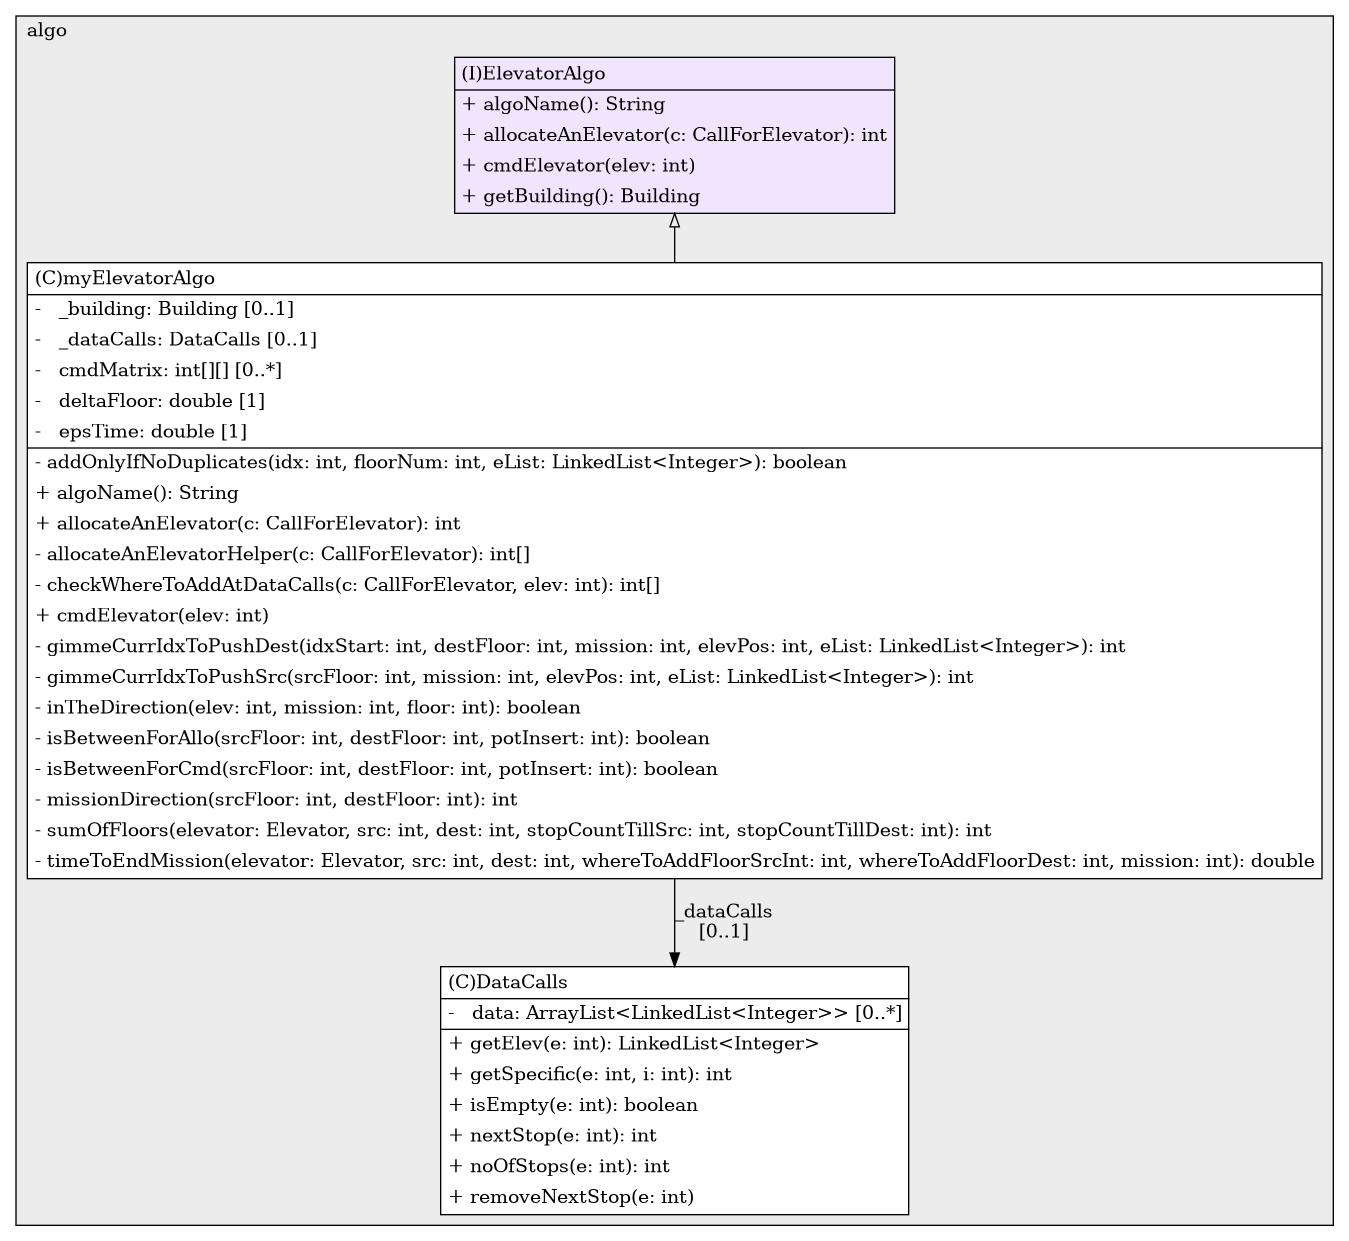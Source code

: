 @startuml

/' diagram meta data start
config=StructureConfiguration;
{
  "projectClassification": {
    "searchMode": "OpenProject", // OpenProject, AllProjects
    "includedProjects": "",
    "pathEndKeywords": "*.impl",
    "isClientPath": "",
    "isClientName": "",
    "isTestPath": "",
    "isTestName": "",
    "isMappingPath": "",
    "isMappingName": "",
    "isDataAccessPath": "",
    "isDataAccessName": "",
    "isDataStructurePath": "",
    "isDataStructureName": "",
    "isInterfaceStructuresPath": "",
    "isInterfaceStructuresName": "",
    "isEntryPointPath": "",
    "isEntryPointName": ""
  },
  "graphRestriction": {
    "classPackageExcludeFilter": "",
    "classPackageIncludeFilter": "",
    "classNameExcludeFilter": "",
    "classNameIncludeFilter": "",
    "methodNameExcludeFilter": "",
    "methodNameIncludeFilter": "",
    "removeByInheritance": "", // inheritance/annotation based filtering is done in a second step
    "removeByAnnotation": "",
    "removeByClassPackage": "", // cleanup the graph after inheritance/annotation based filtering is done
    "removeByClassName": "",
    "cutMappings": false,
    "cutEnum": true,
    "cutTests": true,
    "cutClient": true,
    "cutDataAccess": false,
    "cutInterfaceStructures": false,
    "cutDataStructures": false,
    "cutGetterAndSetter": true,
    "cutConstructors": true
  },
  "graphTraversal": {
    "forwardDepth": 6,
    "backwardDepth": 6,
    "classPackageExcludeFilter": "",
    "classPackageIncludeFilter": "",
    "classNameExcludeFilter": "",
    "classNameIncludeFilter": "",
    "methodNameExcludeFilter": "",
    "methodNameIncludeFilter": "",
    "hideMappings": false,
    "hideDataStructures": false,
    "hidePrivateMethods": true,
    "hideInterfaceCalls": true, // indirection: implementation -> interface (is hidden) -> implementation
    "onlyShowApplicationEntryPoints": false // root node is included
  },
  "details": {
    "aggregation": "GroupByClass", // ByClass, GroupByClass, None
    "showClassGenericTypes": true,
    "showMethods": true,
    "showMethodParameterNames": true,
    "showMethodParameterTypes": true,
    "showMethodReturnType": true,
    "showPackageLevels": 2,
    "showDetailedClassStructure": true
  },
  "rootClass": "ex0.algo.ElevatorAlgo"
}
diagram meta data end '/



digraph g {
    rankdir="TB"
    splines=polyline
    

'nodes 
subgraph cluster_2996819 { 
   	label=algo
	labeljust=l
	fillcolor="#ececec"
	style=filled
   
   DataCalls476122052[
	label=<<TABLE BORDER="1" CELLBORDER="0" CELLPADDING="4" CELLSPACING="0">
<TR><TD ALIGN="LEFT" >(C)DataCalls</TD></TR>
<HR/>
<TR><TD ALIGN="LEFT" >-   data: ArrayList&lt;LinkedList&lt;Integer&gt;&gt; [0..*]</TD></TR>
<HR/>
<TR><TD ALIGN="LEFT" >+ getElev(e: int): LinkedList&lt;Integer&gt;</TD></TR>
<TR><TD ALIGN="LEFT" >+ getSpecific(e: int, i: int): int</TD></TR>
<TR><TD ALIGN="LEFT" >+ isEmpty(e: int): boolean</TD></TR>
<TR><TD ALIGN="LEFT" >+ nextStop(e: int): int</TD></TR>
<TR><TD ALIGN="LEFT" >+ noOfStops(e: int): int</TD></TR>
<TR><TD ALIGN="LEFT" >+ removeNextStop(e: int)</TD></TR>
</TABLE>>
	style=filled
	margin=0
	shape=plaintext
	fillcolor="#FFFFFF"
];

ElevatorAlgo476122052[
	label=<<TABLE BORDER="1" CELLBORDER="0" CELLPADDING="4" CELLSPACING="0">
<TR><TD ALIGN="LEFT" >(I)ElevatorAlgo</TD></TR>
<HR/>
<TR><TD ALIGN="LEFT" >+ algoName(): String</TD></TR>
<TR><TD ALIGN="LEFT" >+ allocateAnElevator(c: CallForElevator): int</TD></TR>
<TR><TD ALIGN="LEFT" >+ cmdElevator(elev: int)</TD></TR>
<TR><TD ALIGN="LEFT" >+ getBuilding(): Building</TD></TR>
</TABLE>>
	style=filled
	margin=0
	shape=plaintext
	fillcolor="#F1E5FD"
];

myElevatorAlgo476122052[
	label=<<TABLE BORDER="1" CELLBORDER="0" CELLPADDING="4" CELLSPACING="0">
<TR><TD ALIGN="LEFT" >(C)myElevatorAlgo</TD></TR>
<HR/>
<TR><TD ALIGN="LEFT" >-   _building: Building [0..1]</TD></TR>
<TR><TD ALIGN="LEFT" >-   _dataCalls: DataCalls [0..1]</TD></TR>
<TR><TD ALIGN="LEFT" >-   cmdMatrix: int[][] [0..*]</TD></TR>
<TR><TD ALIGN="LEFT" >-   deltaFloor: double [1]</TD></TR>
<TR><TD ALIGN="LEFT" >-   epsTime: double [1]</TD></TR>
<HR/>
<TR><TD ALIGN="LEFT" >- addOnlyIfNoDuplicates(idx: int, floorNum: int, eList: LinkedList&lt;Integer&gt;): boolean</TD></TR>
<TR><TD ALIGN="LEFT" >+ algoName(): String</TD></TR>
<TR><TD ALIGN="LEFT" >+ allocateAnElevator(c: CallForElevator): int</TD></TR>
<TR><TD ALIGN="LEFT" >- allocateAnElevatorHelper(c: CallForElevator): int[]</TD></TR>
<TR><TD ALIGN="LEFT" >- checkWhereToAddAtDataCalls(c: CallForElevator, elev: int): int[]</TD></TR>
<TR><TD ALIGN="LEFT" >+ cmdElevator(elev: int)</TD></TR>
<TR><TD ALIGN="LEFT" >- gimmeCurrIdxToPushDest(idxStart: int, destFloor: int, mission: int, elevPos: int, eList: LinkedList&lt;Integer&gt;): int</TD></TR>
<TR><TD ALIGN="LEFT" >- gimmeCurrIdxToPushSrc(srcFloor: int, mission: int, elevPos: int, eList: LinkedList&lt;Integer&gt;): int</TD></TR>
<TR><TD ALIGN="LEFT" >- inTheDirection(elev: int, mission: int, floor: int): boolean</TD></TR>
<TR><TD ALIGN="LEFT" >- isBetweenForAllo(srcFloor: int, destFloor: int, potInsert: int): boolean</TD></TR>
<TR><TD ALIGN="LEFT" >- isBetweenForCmd(srcFloor: int, destFloor: int, potInsert: int): boolean</TD></TR>
<TR><TD ALIGN="LEFT" >- missionDirection(srcFloor: int, destFloor: int): int</TD></TR>
<TR><TD ALIGN="LEFT" >- sumOfFloors(elevator: Elevator, src: int, dest: int, stopCountTillSrc: int, stopCountTillDest: int): int</TD></TR>
<TR><TD ALIGN="LEFT" >- timeToEndMission(elevator: Elevator, src: int, dest: int, whereToAddFloorSrcInt: int, whereToAddFloorDest: int, mission: int): double</TD></TR>
</TABLE>>
	style=filled
	margin=0
	shape=plaintext
	fillcolor="#FFFFFF"
];
} 

'edges    
ElevatorAlgo476122052 -> myElevatorAlgo476122052[arrowhead=none, arrowtail=empty, dir=both];
myElevatorAlgo476122052 -> DataCalls476122052[label="_dataCalls
[0..1]"];
    
}
@enduml